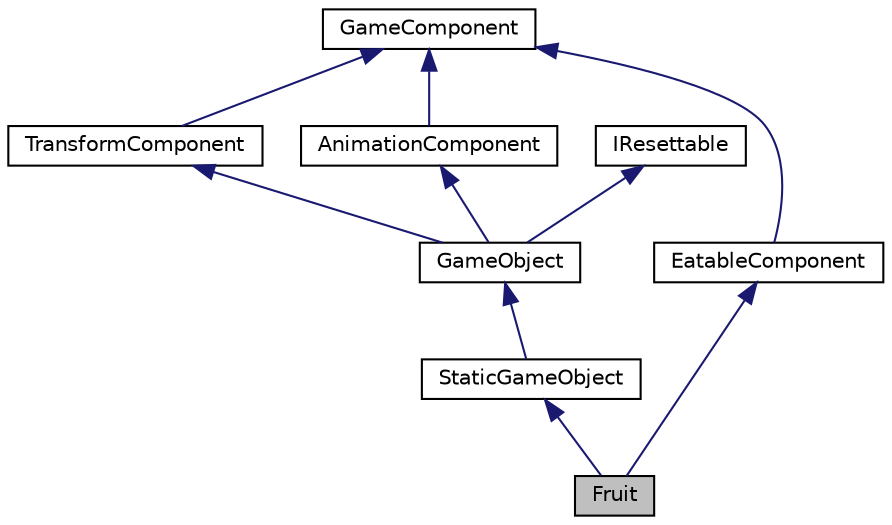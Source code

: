 digraph "Fruit"
{
 // LATEX_PDF_SIZE
  edge [fontname="Helvetica",fontsize="10",labelfontname="Helvetica",labelfontsize="10"];
  node [fontname="Helvetica",fontsize="10",shape=record];
  Node1 [label="Fruit",height=0.2,width=0.4,color="black", fillcolor="grey75", style="filled", fontcolor="black",tooltip="The Fruit class."];
  Node2 -> Node1 [dir="back",color="midnightblue",fontsize="10",style="solid",fontname="Helvetica"];
  Node2 [label="StaticGameObject",height=0.2,width=0.4,color="black", fillcolor="white", style="filled",URL="$classStaticGameObject.html",tooltip="Base class for static game objects like dots and fruits."];
  Node3 -> Node2 [dir="back",color="midnightblue",fontsize="10",style="solid",fontname="Helvetica"];
  Node3 [label="GameObject",height=0.2,width=0.4,color="black", fillcolor="white", style="filled",URL="$classGameObject.html",tooltip=" "];
  Node4 -> Node3 [dir="back",color="midnightblue",fontsize="10",style="solid",fontname="Helvetica"];
  Node4 [label="TransformComponent",height=0.2,width=0.4,color="black", fillcolor="white", style="filled",URL="$classTransformComponent.html",tooltip=" "];
  Node5 -> Node4 [dir="back",color="midnightblue",fontsize="10",style="solid",fontname="Helvetica"];
  Node5 [label="GameComponent",height=0.2,width=0.4,color="black", fillcolor="white", style="filled",URL="$classGameComponent.html",tooltip=" "];
  Node6 -> Node3 [dir="back",color="midnightblue",fontsize="10",style="solid",fontname="Helvetica"];
  Node6 [label="AnimationComponent",height=0.2,width=0.4,color="black", fillcolor="white", style="filled",URL="$classAnimationComponent.html",tooltip="The model for the animation component, which is responsible for handling the animation of sprites and..."];
  Node5 -> Node6 [dir="back",color="midnightblue",fontsize="10",style="solid",fontname="Helvetica"];
  Node7 -> Node3 [dir="back",color="midnightblue",fontsize="10",style="solid",fontname="Helvetica"];
  Node7 [label="IResettable",height=0.2,width=0.4,color="black", fillcolor="white", style="filled",URL="$classIResettable.html",tooltip="The IResettable interface, which is implemented by classes that need to be reset when the game is res..."];
  Node8 -> Node1 [dir="back",color="midnightblue",fontsize="10",style="solid",fontname="Helvetica"];
  Node8 [label="EatableComponent",height=0.2,width=0.4,color="black", fillcolor="white", style="filled",URL="$classEatableComponent.html",tooltip=" "];
  Node5 -> Node8 [dir="back",color="midnightblue",fontsize="10",style="solid",fontname="Helvetica"];
}
